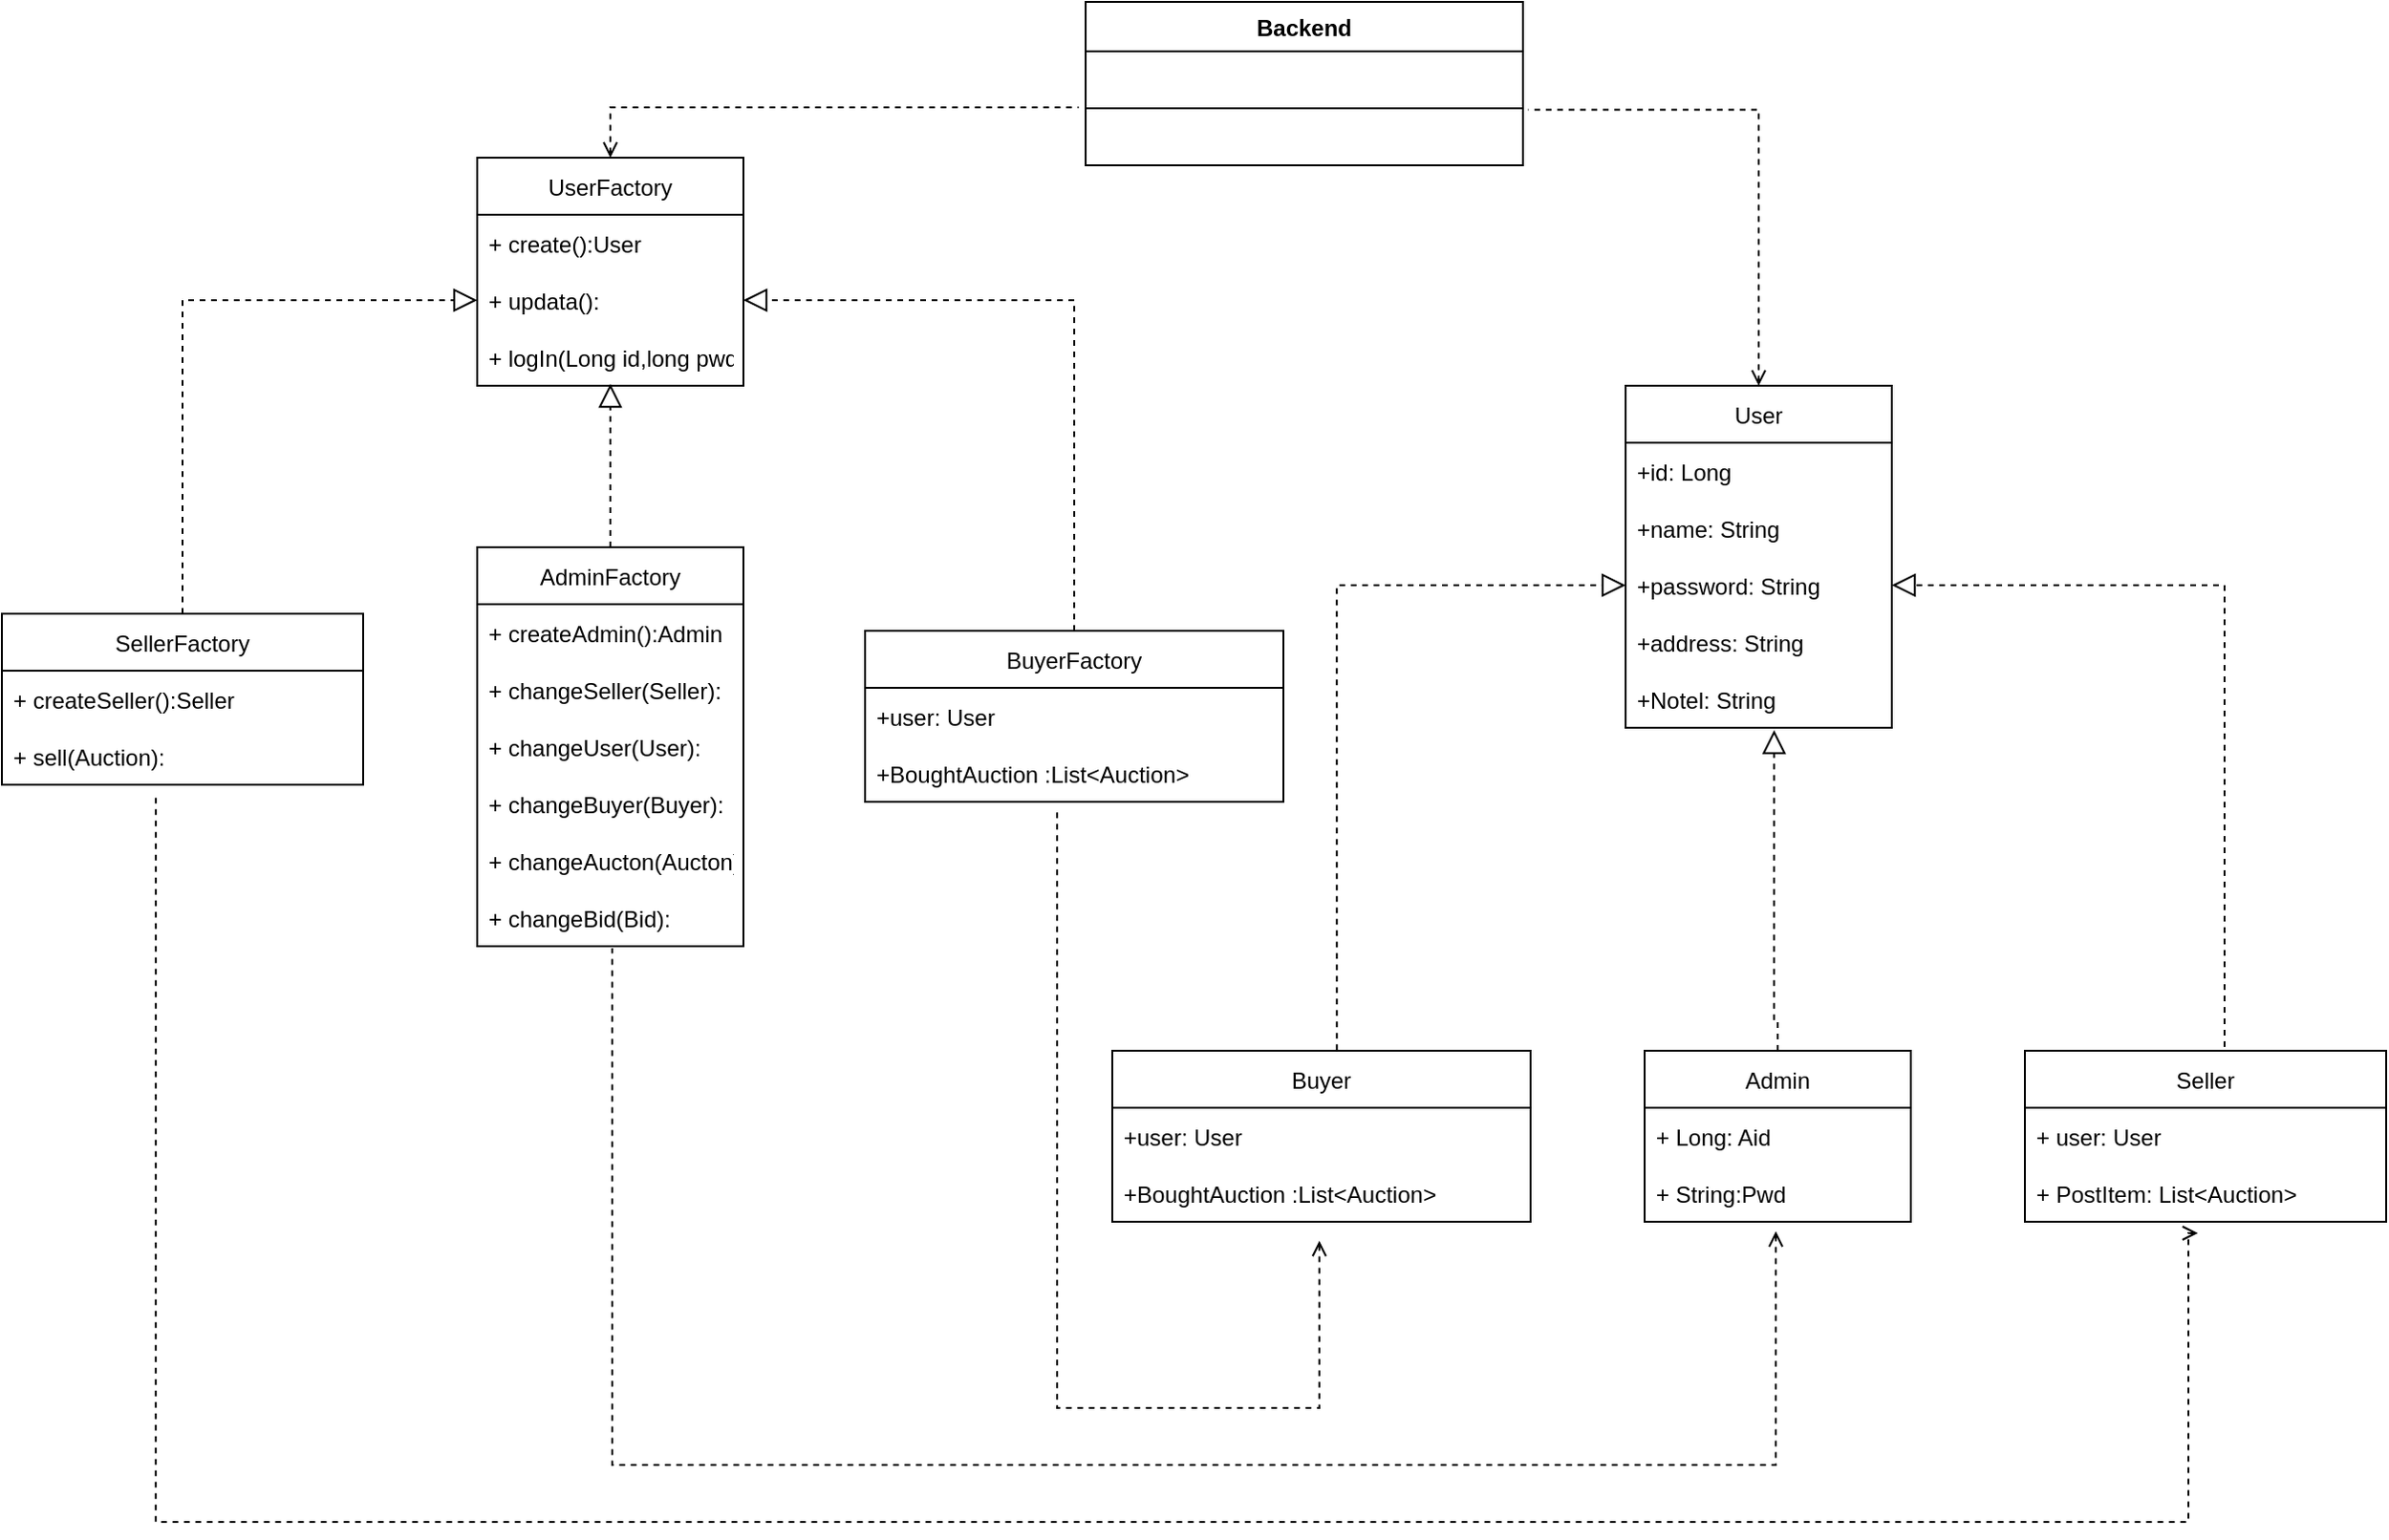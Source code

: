 <mxfile version="20.4.0" type="device"><diagram id="ZEzX5Dx7PqZD8-vNxKuc" name="第 1 页"><mxGraphModel dx="2570" dy="1509" grid="1" gridSize="10" guides="1" tooltips="1" connect="1" arrows="1" fold="1" page="1" pageScale="1" pageWidth="827" pageHeight="1169" math="0" shadow="0"><root><mxCell id="0"/><mxCell id="1" parent="0"/><mxCell id="QPMXwpq8WASggbIeOg4j-30" value="Backend" style="swimlane;fontStyle=1;align=center;verticalAlign=top;childLayout=stackLayout;horizontal=1;startSize=26;horizontalStack=0;resizeParent=1;resizeParentMax=0;resizeLast=0;collapsible=1;marginBottom=0;" vertex="1" parent="1"><mxGeometry x="340" y="130" width="230" height="86" as="geometry"/></mxCell><mxCell id="QPMXwpq8WASggbIeOg4j-31" value="   " style="text;strokeColor=none;fillColor=none;align=left;verticalAlign=top;spacingLeft=4;spacingRight=4;overflow=hidden;rotatable=0;points=[[0,0.5],[1,0.5]];portConstraint=eastwest;" vertex="1" parent="QPMXwpq8WASggbIeOg4j-30"><mxGeometry y="26" width="230" height="26" as="geometry"/></mxCell><mxCell id="QPMXwpq8WASggbIeOg4j-32" value="" style="line;strokeWidth=1;fillColor=none;align=left;verticalAlign=middle;spacingTop=-1;spacingLeft=3;spacingRight=3;rotatable=0;labelPosition=right;points=[];portConstraint=eastwest;strokeColor=inherit;" vertex="1" parent="QPMXwpq8WASggbIeOg4j-30"><mxGeometry y="52" width="230" height="8" as="geometry"/></mxCell><mxCell id="QPMXwpq8WASggbIeOg4j-33" value="  " style="text;strokeColor=none;fillColor=none;align=left;verticalAlign=top;spacingLeft=4;spacingRight=4;overflow=hidden;rotatable=0;points=[[0,0.5],[1,0.5]];portConstraint=eastwest;" vertex="1" parent="QPMXwpq8WASggbIeOg4j-30"><mxGeometry y="60" width="230" height="26" as="geometry"/></mxCell><mxCell id="QPMXwpq8WASggbIeOg4j-34" value="Buyer" style="swimlane;fontStyle=0;childLayout=stackLayout;horizontal=1;startSize=30;horizontalStack=0;resizeParent=1;resizeParentMax=0;resizeLast=0;collapsible=1;marginBottom=0;" vertex="1" parent="1"><mxGeometry x="354" y="682" width="220" height="90" as="geometry"/></mxCell><mxCell id="QPMXwpq8WASggbIeOg4j-35" value="+user: User" style="text;strokeColor=none;fillColor=none;align=left;verticalAlign=middle;spacingLeft=4;spacingRight=4;overflow=hidden;points=[[0,0.5],[1,0.5]];portConstraint=eastwest;rotatable=0;" vertex="1" parent="QPMXwpq8WASggbIeOg4j-34"><mxGeometry y="30" width="220" height="30" as="geometry"/></mxCell><mxCell id="QPMXwpq8WASggbIeOg4j-36" value="+BoughtAuction :List&lt;Auction&gt;" style="text;strokeColor=none;fillColor=none;align=left;verticalAlign=middle;spacingLeft=4;spacingRight=4;overflow=hidden;points=[[0,0.5],[1,0.5]];portConstraint=eastwest;rotatable=0;" vertex="1" parent="QPMXwpq8WASggbIeOg4j-34"><mxGeometry y="60" width="220" height="30" as="geometry"/></mxCell><mxCell id="QPMXwpq8WASggbIeOg4j-37" value="User" style="swimlane;fontStyle=0;childLayout=stackLayout;horizontal=1;startSize=30;horizontalStack=0;resizeParent=1;resizeParentMax=0;resizeLast=0;collapsible=1;marginBottom=0;" vertex="1" parent="1"><mxGeometry x="624" y="332" width="140" height="180" as="geometry"/></mxCell><mxCell id="QPMXwpq8WASggbIeOg4j-38" value="+id: Long" style="text;strokeColor=none;fillColor=none;align=left;verticalAlign=middle;spacingLeft=4;spacingRight=4;overflow=hidden;points=[[0,0.5],[1,0.5]];portConstraint=eastwest;rotatable=0;" vertex="1" parent="QPMXwpq8WASggbIeOg4j-37"><mxGeometry y="30" width="140" height="30" as="geometry"/></mxCell><mxCell id="QPMXwpq8WASggbIeOg4j-39" value="+name: String" style="text;strokeColor=none;fillColor=none;align=left;verticalAlign=middle;spacingLeft=4;spacingRight=4;overflow=hidden;points=[[0,0.5],[1,0.5]];portConstraint=eastwest;rotatable=0;" vertex="1" parent="QPMXwpq8WASggbIeOg4j-37"><mxGeometry y="60" width="140" height="30" as="geometry"/></mxCell><mxCell id="QPMXwpq8WASggbIeOg4j-40" value="+password: String" style="text;strokeColor=none;fillColor=none;align=left;verticalAlign=middle;spacingLeft=4;spacingRight=4;overflow=hidden;points=[[0,0.5],[1,0.5]];portConstraint=eastwest;rotatable=0;" vertex="1" parent="QPMXwpq8WASggbIeOg4j-37"><mxGeometry y="90" width="140" height="30" as="geometry"/></mxCell><mxCell id="QPMXwpq8WASggbIeOg4j-41" value="+address: String" style="text;strokeColor=none;fillColor=none;align=left;verticalAlign=middle;spacingLeft=4;spacingRight=4;overflow=hidden;points=[[0,0.5],[1,0.5]];portConstraint=eastwest;rotatable=0;" vertex="1" parent="QPMXwpq8WASggbIeOg4j-37"><mxGeometry y="120" width="140" height="30" as="geometry"/></mxCell><mxCell id="QPMXwpq8WASggbIeOg4j-42" value="+Notel: String" style="text;strokeColor=none;fillColor=none;align=left;verticalAlign=middle;spacingLeft=4;spacingRight=4;overflow=hidden;points=[[0,0.5],[1,0.5]];portConstraint=eastwest;rotatable=0;" vertex="1" parent="QPMXwpq8WASggbIeOg4j-37"><mxGeometry y="150" width="140" height="30" as="geometry"/></mxCell><mxCell id="QPMXwpq8WASggbIeOg4j-43" value="Admin" style="swimlane;fontStyle=0;childLayout=stackLayout;horizontal=1;startSize=30;horizontalStack=0;resizeParent=1;resizeParentMax=0;resizeLast=0;collapsible=1;marginBottom=0;" vertex="1" parent="1"><mxGeometry x="634" y="682" width="140" height="90" as="geometry"/></mxCell><mxCell id="QPMXwpq8WASggbIeOg4j-44" value="+ Long: Aid" style="text;strokeColor=none;fillColor=none;align=left;verticalAlign=middle;spacingLeft=4;spacingRight=4;overflow=hidden;points=[[0,0.5],[1,0.5]];portConstraint=eastwest;rotatable=0;" vertex="1" parent="QPMXwpq8WASggbIeOg4j-43"><mxGeometry y="30" width="140" height="30" as="geometry"/></mxCell><mxCell id="QPMXwpq8WASggbIeOg4j-45" value="+ String:Pwd" style="text;strokeColor=none;fillColor=none;align=left;verticalAlign=middle;spacingLeft=4;spacingRight=4;overflow=hidden;points=[[0,0.5],[1,0.5]];portConstraint=eastwest;rotatable=0;" vertex="1" parent="QPMXwpq8WASggbIeOg4j-43"><mxGeometry y="60" width="140" height="30" as="geometry"/></mxCell><mxCell id="QPMXwpq8WASggbIeOg4j-47" value="Seller" style="swimlane;fontStyle=0;childLayout=stackLayout;horizontal=1;startSize=30;horizontalStack=0;resizeParent=1;resizeParentMax=0;resizeLast=0;collapsible=1;marginBottom=0;" vertex="1" parent="1"><mxGeometry x="834" y="682" width="190" height="90" as="geometry"/></mxCell><mxCell id="QPMXwpq8WASggbIeOg4j-48" value="+ user: User" style="text;strokeColor=none;fillColor=none;align=left;verticalAlign=middle;spacingLeft=4;spacingRight=4;overflow=hidden;points=[[0,0.5],[1,0.5]];portConstraint=eastwest;rotatable=0;" vertex="1" parent="QPMXwpq8WASggbIeOg4j-47"><mxGeometry y="30" width="190" height="30" as="geometry"/></mxCell><mxCell id="QPMXwpq8WASggbIeOg4j-49" value="+ PostItem: List&lt;Auction&gt;" style="text;strokeColor=none;fillColor=none;align=left;verticalAlign=middle;spacingLeft=4;spacingRight=4;overflow=hidden;points=[[0,0.5],[1,0.5]];portConstraint=eastwest;rotatable=0;" vertex="1" parent="QPMXwpq8WASggbIeOg4j-47"><mxGeometry y="60" width="190" height="30" as="geometry"/></mxCell><mxCell id="QPMXwpq8WASggbIeOg4j-68" value="BuyerFactory" style="swimlane;fontStyle=0;childLayout=stackLayout;horizontal=1;startSize=30;horizontalStack=0;resizeParent=1;resizeParentMax=0;resizeLast=0;collapsible=1;marginBottom=0;" vertex="1" parent="1"><mxGeometry x="224" y="461" width="220" height="90" as="geometry"/></mxCell><mxCell id="QPMXwpq8WASggbIeOg4j-69" value="+user: User" style="text;strokeColor=none;fillColor=none;align=left;verticalAlign=middle;spacingLeft=4;spacingRight=4;overflow=hidden;points=[[0,0.5],[1,0.5]];portConstraint=eastwest;rotatable=0;" vertex="1" parent="QPMXwpq8WASggbIeOg4j-68"><mxGeometry y="30" width="220" height="30" as="geometry"/></mxCell><mxCell id="QPMXwpq8WASggbIeOg4j-70" value="+BoughtAuction :List&lt;Auction&gt;" style="text;strokeColor=none;fillColor=none;align=left;verticalAlign=middle;spacingLeft=4;spacingRight=4;overflow=hidden;points=[[0,0.5],[1,0.5]];portConstraint=eastwest;rotatable=0;" vertex="1" parent="QPMXwpq8WASggbIeOg4j-68"><mxGeometry y="60" width="220" height="30" as="geometry"/></mxCell><mxCell id="QPMXwpq8WASggbIeOg4j-71" value="UserFactory" style="swimlane;fontStyle=0;childLayout=stackLayout;horizontal=1;startSize=30;horizontalStack=0;resizeParent=1;resizeParentMax=0;resizeLast=0;collapsible=1;marginBottom=0;" vertex="1" parent="1"><mxGeometry x="20" y="212" width="140" height="120" as="geometry"/></mxCell><mxCell id="QPMXwpq8WASggbIeOg4j-72" value="+ create():User" style="text;strokeColor=none;fillColor=none;align=left;verticalAlign=middle;spacingLeft=4;spacingRight=4;overflow=hidden;points=[[0,0.5],[1,0.5]];portConstraint=eastwest;rotatable=0;" vertex="1" parent="QPMXwpq8WASggbIeOg4j-71"><mxGeometry y="30" width="140" height="30" as="geometry"/></mxCell><mxCell id="QPMXwpq8WASggbIeOg4j-73" value="+ updata():" style="text;strokeColor=none;fillColor=none;align=left;verticalAlign=middle;spacingLeft=4;spacingRight=4;overflow=hidden;points=[[0,0.5],[1,0.5]];portConstraint=eastwest;rotatable=0;" vertex="1" parent="QPMXwpq8WASggbIeOg4j-71"><mxGeometry y="60" width="140" height="30" as="geometry"/></mxCell><mxCell id="QPMXwpq8WASggbIeOg4j-74" value="+ logIn(Long id,long pwd):" style="text;strokeColor=none;fillColor=none;align=left;verticalAlign=middle;spacingLeft=4;spacingRight=4;overflow=hidden;points=[[0,0.5],[1,0.5]];portConstraint=eastwest;rotatable=0;" vertex="1" parent="QPMXwpq8WASggbIeOg4j-71"><mxGeometry y="90" width="140" height="30" as="geometry"/></mxCell><mxCell id="QPMXwpq8WASggbIeOg4j-77" value="AdminFactory" style="swimlane;fontStyle=0;childLayout=stackLayout;horizontal=1;startSize=30;horizontalStack=0;resizeParent=1;resizeParentMax=0;resizeLast=0;collapsible=1;marginBottom=0;" vertex="1" parent="1"><mxGeometry x="20" y="417" width="140" height="210" as="geometry"/></mxCell><mxCell id="QPMXwpq8WASggbIeOg4j-78" value="+ createAdmin():Admin" style="text;strokeColor=none;fillColor=none;align=left;verticalAlign=middle;spacingLeft=4;spacingRight=4;overflow=hidden;points=[[0,0.5],[1,0.5]];portConstraint=eastwest;rotatable=0;" vertex="1" parent="QPMXwpq8WASggbIeOg4j-77"><mxGeometry y="30" width="140" height="30" as="geometry"/></mxCell><mxCell id="QPMXwpq8WASggbIeOg4j-79" value="+ changeSeller(Seller):" style="text;strokeColor=none;fillColor=none;align=left;verticalAlign=middle;spacingLeft=4;spacingRight=4;overflow=hidden;points=[[0,0.5],[1,0.5]];portConstraint=eastwest;rotatable=0;" vertex="1" parent="QPMXwpq8WASggbIeOg4j-77"><mxGeometry y="60" width="140" height="30" as="geometry"/></mxCell><mxCell id="QPMXwpq8WASggbIeOg4j-80" value="+ changeUser(User):" style="text;strokeColor=none;fillColor=none;align=left;verticalAlign=middle;spacingLeft=4;spacingRight=4;overflow=hidden;points=[[0,0.5],[1,0.5]];portConstraint=eastwest;rotatable=0;" vertex="1" parent="QPMXwpq8WASggbIeOg4j-77"><mxGeometry y="90" width="140" height="30" as="geometry"/></mxCell><mxCell id="QPMXwpq8WASggbIeOg4j-102" value="+ changeBuyer(Buyer):" style="text;strokeColor=none;fillColor=none;align=left;verticalAlign=middle;spacingLeft=4;spacingRight=4;overflow=hidden;points=[[0,0.5],[1,0.5]];portConstraint=eastwest;rotatable=0;" vertex="1" parent="QPMXwpq8WASggbIeOg4j-77"><mxGeometry y="120" width="140" height="30" as="geometry"/></mxCell><mxCell id="QPMXwpq8WASggbIeOg4j-103" value="+ changeAucton(Aucton):" style="text;strokeColor=none;fillColor=none;align=left;verticalAlign=middle;spacingLeft=4;spacingRight=4;overflow=hidden;points=[[0,0.5],[1,0.5]];portConstraint=eastwest;rotatable=0;" vertex="1" parent="QPMXwpq8WASggbIeOg4j-77"><mxGeometry y="150" width="140" height="30" as="geometry"/></mxCell><mxCell id="QPMXwpq8WASggbIeOg4j-104" value="+ changeBid(Bid):" style="text;strokeColor=none;fillColor=none;align=left;verticalAlign=middle;spacingLeft=4;spacingRight=4;overflow=hidden;points=[[0,0.5],[1,0.5]];portConstraint=eastwest;rotatable=0;" vertex="1" parent="QPMXwpq8WASggbIeOg4j-77"><mxGeometry y="180" width="140" height="30" as="geometry"/></mxCell><mxCell id="QPMXwpq8WASggbIeOg4j-113" style="edgeStyle=orthogonalEdgeStyle;rounded=0;orthogonalLoop=1;jettySize=auto;html=1;exitX=0.5;exitY=0;exitDx=0;exitDy=0;entryX=0;entryY=0.5;entryDx=0;entryDy=0;strokeWidth=1;startArrow=none;startFill=0;endSize=10;targetPerimeterSpacing=0;dashed=1;endArrow=block;endFill=0;" edge="1" parent="1" source="QPMXwpq8WASggbIeOg4j-81" target="QPMXwpq8WASggbIeOg4j-73"><mxGeometry relative="1" as="geometry"/></mxCell><mxCell id="QPMXwpq8WASggbIeOg4j-81" value="SellerFactory" style="swimlane;fontStyle=0;childLayout=stackLayout;horizontal=1;startSize=30;horizontalStack=0;resizeParent=1;resizeParentMax=0;resizeLast=0;collapsible=1;marginBottom=0;" vertex="1" parent="1"><mxGeometry x="-230" y="452" width="190" height="90" as="geometry"/></mxCell><mxCell id="QPMXwpq8WASggbIeOg4j-82" value="+ createSeller():Seller" style="text;strokeColor=none;fillColor=none;align=left;verticalAlign=middle;spacingLeft=4;spacingRight=4;overflow=hidden;points=[[0,0.5],[1,0.5]];portConstraint=eastwest;rotatable=0;" vertex="1" parent="QPMXwpq8WASggbIeOg4j-81"><mxGeometry y="30" width="190" height="30" as="geometry"/></mxCell><mxCell id="QPMXwpq8WASggbIeOg4j-83" value="+ sell(Auction): " style="text;strokeColor=none;fillColor=none;align=left;verticalAlign=middle;spacingLeft=4;spacingRight=4;overflow=hidden;points=[[0,0.5],[1,0.5]];portConstraint=eastwest;rotatable=0;" vertex="1" parent="QPMXwpq8WASggbIeOg4j-81"><mxGeometry y="60" width="190" height="30" as="geometry"/></mxCell><mxCell id="QPMXwpq8WASggbIeOg4j-105" value="" style="endArrow=none;dashed=1;html=1;rounded=0;edgeStyle=orthogonalEdgeStyle;targetPerimeterSpacing=0;strokeWidth=1;startArrow=open;startFill=0;entryX=-0.016;entryY=-0.172;entryDx=0;entryDy=0;entryPerimeter=0;exitX=0.5;exitY=0;exitDx=0;exitDy=0;endSize=10;" edge="1" parent="1" source="QPMXwpq8WASggbIeOg4j-71" target="QPMXwpq8WASggbIeOg4j-33"><mxGeometry width="50" height="50" relative="1" as="geometry"><mxPoint x="320" y="420" as="sourcePoint"/><mxPoint x="190" y="170" as="targetPoint"/></mxGeometry></mxCell><mxCell id="QPMXwpq8WASggbIeOg4j-106" value="" style="endArrow=none;dashed=1;html=1;rounded=0;edgeStyle=orthogonalEdgeStyle;targetPerimeterSpacing=0;strokeWidth=1;startArrow=open;startFill=0;entryX=1.012;entryY=1.181;entryDx=0;entryDy=0;entryPerimeter=0;exitX=0.5;exitY=0;exitDx=0;exitDy=0;" edge="1" parent="1" source="QPMXwpq8WASggbIeOg4j-37" target="QPMXwpq8WASggbIeOg4j-31"><mxGeometry width="50" height="50" relative="1" as="geometry"><mxPoint x="910" y="310" as="sourcePoint"/><mxPoint x="866.32" y="249.998" as="targetPoint"/></mxGeometry></mxCell><mxCell id="QPMXwpq8WASggbIeOg4j-114" style="edgeStyle=orthogonalEdgeStyle;rounded=0;orthogonalLoop=1;jettySize=auto;html=1;exitX=0.5;exitY=0;exitDx=0;exitDy=0;entryX=0.5;entryY=0.967;entryDx=0;entryDy=0;strokeWidth=1;startArrow=none;startFill=0;endSize=10;targetPerimeterSpacing=0;dashed=1;endArrow=block;endFill=0;entryPerimeter=0;" edge="1" parent="1" source="QPMXwpq8WASggbIeOg4j-77" target="QPMXwpq8WASggbIeOg4j-74"><mxGeometry relative="1" as="geometry"><mxPoint x="-125" y="462" as="sourcePoint"/><mxPoint x="30" y="297" as="targetPoint"/></mxGeometry></mxCell><mxCell id="QPMXwpq8WASggbIeOg4j-115" style="edgeStyle=orthogonalEdgeStyle;rounded=0;orthogonalLoop=1;jettySize=auto;html=1;exitX=0.5;exitY=0;exitDx=0;exitDy=0;entryX=1;entryY=0.5;entryDx=0;entryDy=0;strokeWidth=1;startArrow=none;startFill=0;endSize=10;targetPerimeterSpacing=0;dashed=1;endArrow=block;endFill=0;" edge="1" parent="1" source="QPMXwpq8WASggbIeOg4j-68" target="QPMXwpq8WASggbIeOg4j-73"><mxGeometry relative="1" as="geometry"><mxPoint x="100" y="427" as="sourcePoint"/><mxPoint x="100" y="341.01" as="targetPoint"/></mxGeometry></mxCell><mxCell id="QPMXwpq8WASggbIeOg4j-116" style="edgeStyle=orthogonalEdgeStyle;rounded=0;orthogonalLoop=1;jettySize=auto;html=1;exitX=0.5;exitY=0;exitDx=0;exitDy=0;strokeWidth=1;startArrow=none;startFill=0;endSize=10;targetPerimeterSpacing=0;dashed=1;endArrow=block;endFill=0;entryX=0.558;entryY=1.042;entryDx=0;entryDy=0;entryPerimeter=0;" edge="1" parent="1" source="QPMXwpq8WASggbIeOg4j-43" target="QPMXwpq8WASggbIeOg4j-42"><mxGeometry relative="1" as="geometry"><mxPoint x="154" y="482" as="sourcePoint"/><mxPoint x="704" y="532" as="targetPoint"/><Array as="points"><mxPoint x="702" y="667"/></Array></mxGeometry></mxCell><mxCell id="QPMXwpq8WASggbIeOg4j-117" style="edgeStyle=orthogonalEdgeStyle;rounded=0;orthogonalLoop=1;jettySize=auto;html=1;exitX=0.5;exitY=0;exitDx=0;exitDy=0;strokeWidth=1;startArrow=none;startFill=0;endSize=10;targetPerimeterSpacing=0;dashed=1;endArrow=block;endFill=0;entryX=1;entryY=0.5;entryDx=0;entryDy=0;" edge="1" parent="1" source="QPMXwpq8WASggbIeOg4j-47" target="QPMXwpq8WASggbIeOg4j-40"><mxGeometry relative="1" as="geometry"><mxPoint x="784" y="677" as="sourcePoint"/><mxPoint x="782.12" y="523.26" as="targetPoint"/><Array as="points"><mxPoint x="939" y="437"/></Array></mxGeometry></mxCell><mxCell id="QPMXwpq8WASggbIeOg4j-118" style="edgeStyle=orthogonalEdgeStyle;rounded=0;orthogonalLoop=1;jettySize=auto;html=1;exitX=0.537;exitY=-0.004;exitDx=0;exitDy=0;strokeWidth=1;startArrow=none;startFill=0;endSize=10;targetPerimeterSpacing=0;dashed=1;endArrow=block;endFill=0;exitPerimeter=0;entryX=0;entryY=0.5;entryDx=0;entryDy=0;" edge="1" parent="1" source="QPMXwpq8WASggbIeOg4j-34" target="QPMXwpq8WASggbIeOg4j-40"><mxGeometry relative="1" as="geometry"><mxPoint x="794" y="687" as="sourcePoint"/><mxPoint x="424" y="522" as="targetPoint"/><Array as="points"><mxPoint x="472" y="437"/></Array></mxGeometry></mxCell><mxCell id="QPMXwpq8WASggbIeOg4j-124" value="" style="endArrow=none;dashed=1;html=1;rounded=0;edgeStyle=orthogonalEdgeStyle;targetPerimeterSpacing=0;strokeWidth=1;startArrow=open;startFill=0;exitX=0.479;exitY=1.2;exitDx=0;exitDy=0;endSize=10;exitPerimeter=0;entryX=0.426;entryY=1.133;entryDx=0;entryDy=0;entryPerimeter=0;" edge="1" parent="1" source="QPMXwpq8WASggbIeOg4j-49" target="QPMXwpq8WASggbIeOg4j-83"><mxGeometry width="50" height="50" relative="1" as="geometry"><mxPoint x="2012.66" y="719.66" as="sourcePoint"/><mxPoint x="-240" y="680" as="targetPoint"/><Array as="points"><mxPoint x="920" y="778"/><mxPoint x="920" y="930"/><mxPoint x="-149" y="930"/></Array></mxGeometry></mxCell><mxCell id="QPMXwpq8WASggbIeOg4j-125" value="" style="endArrow=none;dashed=1;html=1;rounded=0;edgeStyle=orthogonalEdgeStyle;targetPerimeterSpacing=0;strokeWidth=1;startArrow=open;startFill=0;exitX=0.493;exitY=1.167;exitDx=0;exitDy=0;endSize=10;exitPerimeter=0;entryX=0.507;entryY=1.033;entryDx=0;entryDy=0;entryPerimeter=0;" edge="1" parent="1" source="QPMXwpq8WASggbIeOg4j-45" target="QPMXwpq8WASggbIeOg4j-104"><mxGeometry width="50" height="50" relative="1" as="geometry"><mxPoint x="1201.01" y="916" as="sourcePoint"/><mxPoint x="-239.06" y="643.99" as="targetPoint"/><Array as="points"><mxPoint x="703" y="900"/><mxPoint x="91" y="900"/></Array></mxGeometry></mxCell><mxCell id="QPMXwpq8WASggbIeOg4j-126" value="" style="endArrow=none;dashed=1;html=1;rounded=0;edgeStyle=orthogonalEdgeStyle;targetPerimeterSpacing=0;strokeWidth=1;startArrow=open;startFill=0;exitX=0.495;exitY=1.333;exitDx=0;exitDy=0;endSize=10;exitPerimeter=0;entryX=0.459;entryY=1.167;entryDx=0;entryDy=0;entryPerimeter=0;" edge="1" parent="1" source="QPMXwpq8WASggbIeOg4j-36" target="QPMXwpq8WASggbIeOg4j-70"><mxGeometry width="50" height="50" relative="1" as="geometry"><mxPoint x="1211.01" y="926" as="sourcePoint"/><mxPoint x="-229.06" y="653.99" as="targetPoint"/><Array as="points"><mxPoint x="463" y="870"/><mxPoint x="325" y="870"/></Array></mxGeometry></mxCell></root></mxGraphModel></diagram></mxfile>